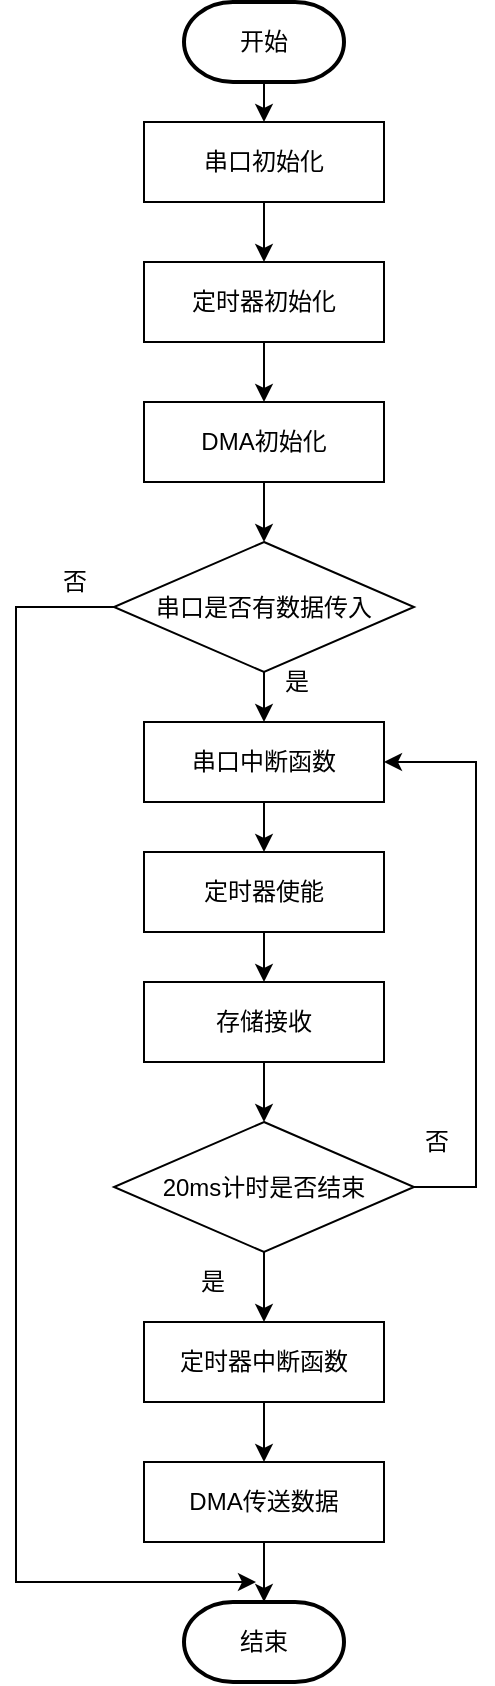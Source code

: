 <mxfile version="14.6.13" type="github">
  <diagram name="Page-1" id="74e2e168-ea6b-b213-b513-2b3c1d86103e">
    <mxGraphModel dx="1221" dy="587" grid="1" gridSize="10" guides="1" tooltips="1" connect="1" arrows="1" fold="1" page="1" pageScale="1" pageWidth="827" pageHeight="1169" background="#ffffff" math="0" shadow="0">
      <root>
        <mxCell id="0" />
        <mxCell id="1" parent="0" />
        <mxCell id="kqfXPXW1uY3FeaxSzGCB-10" style="edgeStyle=orthogonalEdgeStyle;rounded=0;orthogonalLoop=1;jettySize=auto;html=1;exitX=0.5;exitY=1;exitDx=0;exitDy=0;exitPerimeter=0;entryX=0.5;entryY=0;entryDx=0;entryDy=0;" edge="1" parent="1" source="kqfXPXW1uY3FeaxSzGCB-1" target="kqfXPXW1uY3FeaxSzGCB-2">
          <mxGeometry relative="1" as="geometry" />
        </mxCell>
        <mxCell id="kqfXPXW1uY3FeaxSzGCB-1" value="开始" style="strokeWidth=2;html=1;shape=mxgraph.flowchart.terminator;whiteSpace=wrap;" vertex="1" parent="1">
          <mxGeometry x="374" y="120" width="80" height="40" as="geometry" />
        </mxCell>
        <mxCell id="kqfXPXW1uY3FeaxSzGCB-11" style="edgeStyle=orthogonalEdgeStyle;rounded=0;orthogonalLoop=1;jettySize=auto;html=1;exitX=0.5;exitY=1;exitDx=0;exitDy=0;entryX=0.5;entryY=0;entryDx=0;entryDy=0;" edge="1" parent="1" source="kqfXPXW1uY3FeaxSzGCB-2" target="kqfXPXW1uY3FeaxSzGCB-3">
          <mxGeometry relative="1" as="geometry" />
        </mxCell>
        <mxCell id="kqfXPXW1uY3FeaxSzGCB-2" value="串口初始化" style="rounded=0;whiteSpace=wrap;html=1;" vertex="1" parent="1">
          <mxGeometry x="354" y="180" width="120" height="40" as="geometry" />
        </mxCell>
        <mxCell id="kqfXPXW1uY3FeaxSzGCB-12" style="edgeStyle=orthogonalEdgeStyle;rounded=0;orthogonalLoop=1;jettySize=auto;html=1;exitX=0.5;exitY=1;exitDx=0;exitDy=0;entryX=0.5;entryY=0;entryDx=0;entryDy=0;" edge="1" parent="1" source="kqfXPXW1uY3FeaxSzGCB-3" target="kqfXPXW1uY3FeaxSzGCB-4">
          <mxGeometry relative="1" as="geometry" />
        </mxCell>
        <mxCell id="kqfXPXW1uY3FeaxSzGCB-3" value="定时器初始化" style="rounded=0;whiteSpace=wrap;html=1;" vertex="1" parent="1">
          <mxGeometry x="354" y="250" width="120" height="40" as="geometry" />
        </mxCell>
        <mxCell id="kqfXPXW1uY3FeaxSzGCB-13" style="edgeStyle=orthogonalEdgeStyle;rounded=0;orthogonalLoop=1;jettySize=auto;html=1;exitX=0.5;exitY=1;exitDx=0;exitDy=0;entryX=0.5;entryY=0;entryDx=0;entryDy=0;" edge="1" parent="1" source="kqfXPXW1uY3FeaxSzGCB-4" target="kqfXPXW1uY3FeaxSzGCB-5">
          <mxGeometry relative="1" as="geometry" />
        </mxCell>
        <mxCell id="kqfXPXW1uY3FeaxSzGCB-4" value="DMA初始化" style="rounded=0;whiteSpace=wrap;html=1;" vertex="1" parent="1">
          <mxGeometry x="354" y="320" width="120" height="40" as="geometry" />
        </mxCell>
        <mxCell id="kqfXPXW1uY3FeaxSzGCB-14" style="edgeStyle=orthogonalEdgeStyle;rounded=0;orthogonalLoop=1;jettySize=auto;html=1;exitX=0.5;exitY=1;exitDx=0;exitDy=0;entryX=0.5;entryY=0;entryDx=0;entryDy=0;" edge="1" parent="1" source="kqfXPXW1uY3FeaxSzGCB-5" target="kqfXPXW1uY3FeaxSzGCB-6">
          <mxGeometry relative="1" as="geometry" />
        </mxCell>
        <mxCell id="kqfXPXW1uY3FeaxSzGCB-34" style="edgeStyle=orthogonalEdgeStyle;rounded=0;orthogonalLoop=1;jettySize=auto;html=1;exitX=0;exitY=0.5;exitDx=0;exitDy=0;" edge="1" parent="1" source="kqfXPXW1uY3FeaxSzGCB-5">
          <mxGeometry relative="1" as="geometry">
            <mxPoint x="410" y="910" as="targetPoint" />
            <Array as="points">
              <mxPoint x="290" y="422" />
              <mxPoint x="290" y="910" />
              <mxPoint x="410" y="910" />
            </Array>
          </mxGeometry>
        </mxCell>
        <mxCell id="kqfXPXW1uY3FeaxSzGCB-5" value="串口是否有数据传入" style="rhombus;whiteSpace=wrap;html=1;" vertex="1" parent="1">
          <mxGeometry x="339" y="390" width="150" height="65" as="geometry" />
        </mxCell>
        <mxCell id="kqfXPXW1uY3FeaxSzGCB-15" style="edgeStyle=orthogonalEdgeStyle;rounded=0;orthogonalLoop=1;jettySize=auto;html=1;exitX=0.5;exitY=1;exitDx=0;exitDy=0;entryX=0.5;entryY=0;entryDx=0;entryDy=0;" edge="1" parent="1" source="kqfXPXW1uY3FeaxSzGCB-6" target="kqfXPXW1uY3FeaxSzGCB-7">
          <mxGeometry relative="1" as="geometry" />
        </mxCell>
        <mxCell id="kqfXPXW1uY3FeaxSzGCB-6" value="串口中断函数" style="rounded=0;whiteSpace=wrap;html=1;" vertex="1" parent="1">
          <mxGeometry x="354" y="480" width="120" height="40" as="geometry" />
        </mxCell>
        <mxCell id="kqfXPXW1uY3FeaxSzGCB-31" style="edgeStyle=orthogonalEdgeStyle;rounded=0;orthogonalLoop=1;jettySize=auto;html=1;exitX=0.5;exitY=1;exitDx=0;exitDy=0;entryX=0.5;entryY=0;entryDx=0;entryDy=0;" edge="1" parent="1" source="kqfXPXW1uY3FeaxSzGCB-7" target="kqfXPXW1uY3FeaxSzGCB-27">
          <mxGeometry relative="1" as="geometry" />
        </mxCell>
        <mxCell id="kqfXPXW1uY3FeaxSzGCB-7" value="定时器使能" style="rounded=0;whiteSpace=wrap;html=1;" vertex="1" parent="1">
          <mxGeometry x="354" y="545" width="120" height="40" as="geometry" />
        </mxCell>
        <mxCell id="kqfXPXW1uY3FeaxSzGCB-33" style="edgeStyle=orthogonalEdgeStyle;rounded=0;orthogonalLoop=1;jettySize=auto;html=1;exitX=0.5;exitY=1;exitDx=0;exitDy=0;entryX=0.5;entryY=0;entryDx=0;entryDy=0;" edge="1" parent="1" source="kqfXPXW1uY3FeaxSzGCB-8" target="kqfXPXW1uY3FeaxSzGCB-9">
          <mxGeometry relative="1" as="geometry" />
        </mxCell>
        <mxCell id="kqfXPXW1uY3FeaxSzGCB-37" style="edgeStyle=orthogonalEdgeStyle;rounded=0;orthogonalLoop=1;jettySize=auto;html=1;exitX=1;exitY=0.5;exitDx=0;exitDy=0;entryX=1;entryY=0.5;entryDx=0;entryDy=0;" edge="1" parent="1" source="kqfXPXW1uY3FeaxSzGCB-8" target="kqfXPXW1uY3FeaxSzGCB-6">
          <mxGeometry relative="1" as="geometry">
            <Array as="points">
              <mxPoint x="520" y="713" />
              <mxPoint x="520" y="500" />
            </Array>
          </mxGeometry>
        </mxCell>
        <mxCell id="kqfXPXW1uY3FeaxSzGCB-8" value="20ms计时是否结束" style="rhombus;whiteSpace=wrap;html=1;" vertex="1" parent="1">
          <mxGeometry x="339" y="680" width="150" height="65" as="geometry" />
        </mxCell>
        <mxCell id="kqfXPXW1uY3FeaxSzGCB-40" style="edgeStyle=orthogonalEdgeStyle;rounded=0;orthogonalLoop=1;jettySize=auto;html=1;exitX=0.5;exitY=1;exitDx=0;exitDy=0;entryX=0.5;entryY=0;entryDx=0;entryDy=0;" edge="1" parent="1" source="kqfXPXW1uY3FeaxSzGCB-9" target="kqfXPXW1uY3FeaxSzGCB-39">
          <mxGeometry relative="1" as="geometry" />
        </mxCell>
        <mxCell id="kqfXPXW1uY3FeaxSzGCB-9" value="定时器中断函数" style="rounded=0;whiteSpace=wrap;html=1;" vertex="1" parent="1">
          <mxGeometry x="354" y="780" width="120" height="40" as="geometry" />
        </mxCell>
        <mxCell id="kqfXPXW1uY3FeaxSzGCB-18" value="是" style="text;html=1;align=center;verticalAlign=middle;resizable=0;points=[];autosize=1;strokeColor=none;" vertex="1" parent="1">
          <mxGeometry x="415" y="450" width="30" height="20" as="geometry" />
        </mxCell>
        <mxCell id="kqfXPXW1uY3FeaxSzGCB-20" value="结束" style="strokeWidth=2;html=1;shape=mxgraph.flowchart.terminator;whiteSpace=wrap;" vertex="1" parent="1">
          <mxGeometry x="374" y="920" width="80" height="40" as="geometry" />
        </mxCell>
        <mxCell id="kqfXPXW1uY3FeaxSzGCB-23" value="否" style="text;html=1;align=center;verticalAlign=middle;resizable=0;points=[];autosize=1;strokeColor=none;" vertex="1" parent="1">
          <mxGeometry x="304" y="400" width="30" height="20" as="geometry" />
        </mxCell>
        <mxCell id="kqfXPXW1uY3FeaxSzGCB-32" style="edgeStyle=orthogonalEdgeStyle;rounded=0;orthogonalLoop=1;jettySize=auto;html=1;exitX=0.5;exitY=1;exitDx=0;exitDy=0;entryX=0.5;entryY=0;entryDx=0;entryDy=0;" edge="1" parent="1" source="kqfXPXW1uY3FeaxSzGCB-27" target="kqfXPXW1uY3FeaxSzGCB-8">
          <mxGeometry relative="1" as="geometry" />
        </mxCell>
        <mxCell id="kqfXPXW1uY3FeaxSzGCB-27" value="存储接收" style="rounded=0;whiteSpace=wrap;html=1;" vertex="1" parent="1">
          <mxGeometry x="354" y="610" width="120" height="40" as="geometry" />
        </mxCell>
        <mxCell id="kqfXPXW1uY3FeaxSzGCB-35" value="是" style="text;html=1;align=center;verticalAlign=middle;resizable=0;points=[];autosize=1;strokeColor=none;" vertex="1" parent="1">
          <mxGeometry x="373" y="750" width="30" height="20" as="geometry" />
        </mxCell>
        <mxCell id="kqfXPXW1uY3FeaxSzGCB-38" value="否" style="text;html=1;align=center;verticalAlign=middle;resizable=0;points=[];autosize=1;strokeColor=none;" vertex="1" parent="1">
          <mxGeometry x="485" y="680" width="30" height="20" as="geometry" />
        </mxCell>
        <mxCell id="kqfXPXW1uY3FeaxSzGCB-41" style="edgeStyle=orthogonalEdgeStyle;rounded=0;orthogonalLoop=1;jettySize=auto;html=1;exitX=0.5;exitY=1;exitDx=0;exitDy=0;entryX=0.5;entryY=0;entryDx=0;entryDy=0;entryPerimeter=0;" edge="1" parent="1" source="kqfXPXW1uY3FeaxSzGCB-39" target="kqfXPXW1uY3FeaxSzGCB-20">
          <mxGeometry relative="1" as="geometry" />
        </mxCell>
        <mxCell id="kqfXPXW1uY3FeaxSzGCB-39" value="DMA传送数据" style="rounded=0;whiteSpace=wrap;html=1;" vertex="1" parent="1">
          <mxGeometry x="354" y="850" width="120" height="40" as="geometry" />
        </mxCell>
      </root>
    </mxGraphModel>
  </diagram>
</mxfile>
